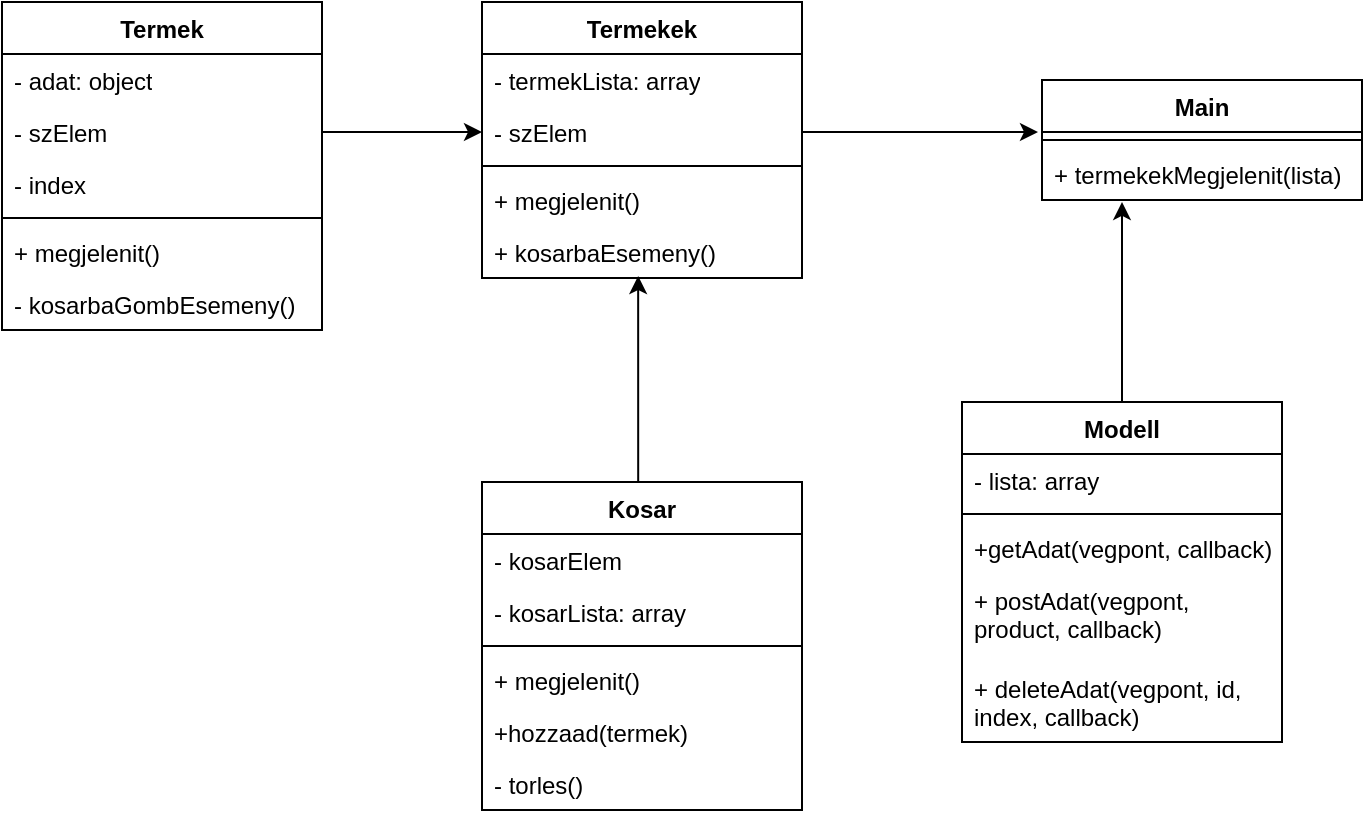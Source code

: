 <mxfile version="27.0.6">
  <diagram name="1 oldal" id="VJlpvJOFNIXGRWjkJtrw">
    <mxGraphModel dx="946" dy="605" grid="1" gridSize="10" guides="1" tooltips="1" connect="1" arrows="1" fold="1" page="1" pageScale="1" pageWidth="827" pageHeight="1169" math="0" shadow="0">
      <root>
        <mxCell id="0" />
        <mxCell id="1" parent="0" />
        <mxCell id="E6LoOCtjbJ5P3lQIgPCc-1" value="Termek" style="swimlane;fontStyle=1;align=center;verticalAlign=top;childLayout=stackLayout;horizontal=1;startSize=26;horizontalStack=0;resizeParent=1;resizeParentMax=0;resizeLast=0;collapsible=1;marginBottom=0;whiteSpace=wrap;html=1;" parent="1" vertex="1">
          <mxGeometry x="80" y="80" width="160" height="164" as="geometry" />
        </mxCell>
        <mxCell id="E6LoOCtjbJ5P3lQIgPCc-2" value="- adat: object" style="text;strokeColor=none;fillColor=none;align=left;verticalAlign=top;spacingLeft=4;spacingRight=4;overflow=hidden;rotatable=0;points=[[0,0.5],[1,0.5]];portConstraint=eastwest;whiteSpace=wrap;html=1;" parent="E6LoOCtjbJ5P3lQIgPCc-1" vertex="1">
          <mxGeometry y="26" width="160" height="26" as="geometry" />
        </mxCell>
        <mxCell id="E6LoOCtjbJ5P3lQIgPCc-5" value="- szElem" style="text;strokeColor=none;fillColor=none;align=left;verticalAlign=top;spacingLeft=4;spacingRight=4;overflow=hidden;rotatable=0;points=[[0,0.5],[1,0.5]];portConstraint=eastwest;whiteSpace=wrap;html=1;" parent="E6LoOCtjbJ5P3lQIgPCc-1" vertex="1">
          <mxGeometry y="52" width="160" height="26" as="geometry" />
        </mxCell>
        <mxCell id="E6LoOCtjbJ5P3lQIgPCc-6" value="- index" style="text;strokeColor=none;fillColor=none;align=left;verticalAlign=top;spacingLeft=4;spacingRight=4;overflow=hidden;rotatable=0;points=[[0,0.5],[1,0.5]];portConstraint=eastwest;whiteSpace=wrap;html=1;" parent="E6LoOCtjbJ5P3lQIgPCc-1" vertex="1">
          <mxGeometry y="78" width="160" height="26" as="geometry" />
        </mxCell>
        <mxCell id="E6LoOCtjbJ5P3lQIgPCc-3" value="" style="line;strokeWidth=1;fillColor=none;align=left;verticalAlign=middle;spacingTop=-1;spacingLeft=3;spacingRight=3;rotatable=0;labelPosition=right;points=[];portConstraint=eastwest;strokeColor=inherit;" parent="E6LoOCtjbJ5P3lQIgPCc-1" vertex="1">
          <mxGeometry y="104" width="160" height="8" as="geometry" />
        </mxCell>
        <mxCell id="E6LoOCtjbJ5P3lQIgPCc-4" value="+ megjelenit()" style="text;strokeColor=none;fillColor=none;align=left;verticalAlign=top;spacingLeft=4;spacingRight=4;overflow=hidden;rotatable=0;points=[[0,0.5],[1,0.5]];portConstraint=eastwest;whiteSpace=wrap;html=1;" parent="E6LoOCtjbJ5P3lQIgPCc-1" vertex="1">
          <mxGeometry y="112" width="160" height="26" as="geometry" />
        </mxCell>
        <mxCell id="E6LoOCtjbJ5P3lQIgPCc-7" value="- kosarbaGombEsemeny()" style="text;strokeColor=none;fillColor=none;align=left;verticalAlign=top;spacingLeft=4;spacingRight=4;overflow=hidden;rotatable=0;points=[[0,0.5],[1,0.5]];portConstraint=eastwest;whiteSpace=wrap;html=1;" parent="E6LoOCtjbJ5P3lQIgPCc-1" vertex="1">
          <mxGeometry y="138" width="160" height="26" as="geometry" />
        </mxCell>
        <mxCell id="E6LoOCtjbJ5P3lQIgPCc-8" value="Termekek" style="swimlane;fontStyle=1;align=center;verticalAlign=top;childLayout=stackLayout;horizontal=1;startSize=26;horizontalStack=0;resizeParent=1;resizeParentMax=0;resizeLast=0;collapsible=1;marginBottom=0;whiteSpace=wrap;html=1;" parent="1" vertex="1">
          <mxGeometry x="320" y="80" width="160" height="138" as="geometry" />
        </mxCell>
        <mxCell id="E6LoOCtjbJ5P3lQIgPCc-9" value="- termekLista: array" style="text;strokeColor=none;fillColor=none;align=left;verticalAlign=top;spacingLeft=4;spacingRight=4;overflow=hidden;rotatable=0;points=[[0,0.5],[1,0.5]];portConstraint=eastwest;whiteSpace=wrap;html=1;" parent="E6LoOCtjbJ5P3lQIgPCc-8" vertex="1">
          <mxGeometry y="26" width="160" height="26" as="geometry" />
        </mxCell>
        <mxCell id="E6LoOCtjbJ5P3lQIgPCc-12" value="- szElem" style="text;strokeColor=none;fillColor=none;align=left;verticalAlign=top;spacingLeft=4;spacingRight=4;overflow=hidden;rotatable=0;points=[[0,0.5],[1,0.5]];portConstraint=eastwest;whiteSpace=wrap;html=1;" parent="E6LoOCtjbJ5P3lQIgPCc-8" vertex="1">
          <mxGeometry y="52" width="160" height="26" as="geometry" />
        </mxCell>
        <mxCell id="E6LoOCtjbJ5P3lQIgPCc-10" value="" style="line;strokeWidth=1;fillColor=none;align=left;verticalAlign=middle;spacingTop=-1;spacingLeft=3;spacingRight=3;rotatable=0;labelPosition=right;points=[];portConstraint=eastwest;strokeColor=inherit;" parent="E6LoOCtjbJ5P3lQIgPCc-8" vertex="1">
          <mxGeometry y="78" width="160" height="8" as="geometry" />
        </mxCell>
        <mxCell id="E6LoOCtjbJ5P3lQIgPCc-11" value="+ megjelenit()" style="text;strokeColor=none;fillColor=none;align=left;verticalAlign=top;spacingLeft=4;spacingRight=4;overflow=hidden;rotatable=0;points=[[0,0.5],[1,0.5]];portConstraint=eastwest;whiteSpace=wrap;html=1;" parent="E6LoOCtjbJ5P3lQIgPCc-8" vertex="1">
          <mxGeometry y="86" width="160" height="26" as="geometry" />
        </mxCell>
        <mxCell id="E6LoOCtjbJ5P3lQIgPCc-13" value="+ kosarbaEsemeny()" style="text;strokeColor=none;fillColor=none;align=left;verticalAlign=top;spacingLeft=4;spacingRight=4;overflow=hidden;rotatable=0;points=[[0,0.5],[1,0.5]];portConstraint=eastwest;whiteSpace=wrap;html=1;" parent="E6LoOCtjbJ5P3lQIgPCc-8" vertex="1">
          <mxGeometry y="112" width="160" height="26" as="geometry" />
        </mxCell>
        <mxCell id="E6LoOCtjbJ5P3lQIgPCc-25" style="edgeStyle=orthogonalEdgeStyle;rounded=0;orthogonalLoop=1;jettySize=auto;html=1;entryX=0.488;entryY=0.962;entryDx=0;entryDy=0;entryPerimeter=0;exitX=0.5;exitY=0;exitDx=0;exitDy=0;" parent="1" source="E6LoOCtjbJ5P3lQIgPCc-14" target="E6LoOCtjbJ5P3lQIgPCc-13" edge="1">
          <mxGeometry relative="1" as="geometry">
            <mxPoint x="440" y="230" as="targetPoint" />
            <Array as="points">
              <mxPoint x="398" y="320" />
            </Array>
          </mxGeometry>
        </mxCell>
        <mxCell id="E6LoOCtjbJ5P3lQIgPCc-14" value="Kosar" style="swimlane;fontStyle=1;align=center;verticalAlign=top;childLayout=stackLayout;horizontal=1;startSize=26;horizontalStack=0;resizeParent=1;resizeParentMax=0;resizeLast=0;collapsible=1;marginBottom=0;whiteSpace=wrap;html=1;" parent="1" vertex="1">
          <mxGeometry x="320" y="320" width="160" height="164" as="geometry" />
        </mxCell>
        <mxCell id="VBHicPYiIK0YhHHn-dVK-2" value="- kosarElem" style="text;strokeColor=none;fillColor=none;align=left;verticalAlign=top;spacingLeft=4;spacingRight=4;overflow=hidden;rotatable=0;points=[[0,0.5],[1,0.5]];portConstraint=eastwest;whiteSpace=wrap;html=1;" vertex="1" parent="E6LoOCtjbJ5P3lQIgPCc-14">
          <mxGeometry y="26" width="160" height="26" as="geometry" />
        </mxCell>
        <mxCell id="E6LoOCtjbJ5P3lQIgPCc-15" value="- kosarLista: array" style="text;strokeColor=none;fillColor=none;align=left;verticalAlign=top;spacingLeft=4;spacingRight=4;overflow=hidden;rotatable=0;points=[[0,0.5],[1,0.5]];portConstraint=eastwest;whiteSpace=wrap;html=1;" parent="E6LoOCtjbJ5P3lQIgPCc-14" vertex="1">
          <mxGeometry y="52" width="160" height="26" as="geometry" />
        </mxCell>
        <mxCell id="E6LoOCtjbJ5P3lQIgPCc-16" value="" style="line;strokeWidth=1;fillColor=none;align=left;verticalAlign=middle;spacingTop=-1;spacingLeft=3;spacingRight=3;rotatable=0;labelPosition=right;points=[];portConstraint=eastwest;strokeColor=inherit;" parent="E6LoOCtjbJ5P3lQIgPCc-14" vertex="1">
          <mxGeometry y="78" width="160" height="8" as="geometry" />
        </mxCell>
        <mxCell id="E6LoOCtjbJ5P3lQIgPCc-17" value="+ megjelenit()" style="text;strokeColor=none;fillColor=none;align=left;verticalAlign=top;spacingLeft=4;spacingRight=4;overflow=hidden;rotatable=0;points=[[0,0.5],[1,0.5]];portConstraint=eastwest;whiteSpace=wrap;html=1;" parent="E6LoOCtjbJ5P3lQIgPCc-14" vertex="1">
          <mxGeometry y="86" width="160" height="26" as="geometry" />
        </mxCell>
        <mxCell id="E6LoOCtjbJ5P3lQIgPCc-18" value="+hozzaad(termek)" style="text;strokeColor=none;fillColor=none;align=left;verticalAlign=top;spacingLeft=4;spacingRight=4;overflow=hidden;rotatable=0;points=[[0,0.5],[1,0.5]];portConstraint=eastwest;whiteSpace=wrap;html=1;" parent="E6LoOCtjbJ5P3lQIgPCc-14" vertex="1">
          <mxGeometry y="112" width="160" height="26" as="geometry" />
        </mxCell>
        <mxCell id="E6LoOCtjbJ5P3lQIgPCc-19" value="- torles()" style="text;strokeColor=none;fillColor=none;align=left;verticalAlign=top;spacingLeft=4;spacingRight=4;overflow=hidden;rotatable=0;points=[[0,0.5],[1,0.5]];portConstraint=eastwest;whiteSpace=wrap;html=1;" parent="E6LoOCtjbJ5P3lQIgPCc-14" vertex="1">
          <mxGeometry y="138" width="160" height="26" as="geometry" />
        </mxCell>
        <mxCell id="E6LoOCtjbJ5P3lQIgPCc-24" style="edgeStyle=orthogonalEdgeStyle;rounded=0;orthogonalLoop=1;jettySize=auto;html=1;entryX=0;entryY=0.5;entryDx=0;entryDy=0;" parent="1" source="E6LoOCtjbJ5P3lQIgPCc-5" target="E6LoOCtjbJ5P3lQIgPCc-12" edge="1">
          <mxGeometry relative="1" as="geometry">
            <mxPoint x="300" y="150" as="targetPoint" />
          </mxGeometry>
        </mxCell>
        <mxCell id="jVrpb3Df2ThjTEOdEv5h-1" value="Modell" style="swimlane;fontStyle=1;align=center;verticalAlign=top;childLayout=stackLayout;horizontal=1;startSize=26;horizontalStack=0;resizeParent=1;resizeParentMax=0;resizeLast=0;collapsible=1;marginBottom=0;whiteSpace=wrap;html=1;" parent="1" vertex="1">
          <mxGeometry x="560" y="280" width="160" height="170" as="geometry" />
        </mxCell>
        <mxCell id="jVrpb3Df2ThjTEOdEv5h-2" value="- lista: array" style="text;strokeColor=none;fillColor=none;align=left;verticalAlign=top;spacingLeft=4;spacingRight=4;overflow=hidden;rotatable=0;points=[[0,0.5],[1,0.5]];portConstraint=eastwest;whiteSpace=wrap;html=1;" parent="jVrpb3Df2ThjTEOdEv5h-1" vertex="1">
          <mxGeometry y="26" width="160" height="26" as="geometry" />
        </mxCell>
        <mxCell id="jVrpb3Df2ThjTEOdEv5h-3" value="" style="line;strokeWidth=1;fillColor=none;align=left;verticalAlign=middle;spacingTop=-1;spacingLeft=3;spacingRight=3;rotatable=0;labelPosition=right;points=[];portConstraint=eastwest;strokeColor=inherit;" parent="jVrpb3Df2ThjTEOdEv5h-1" vertex="1">
          <mxGeometry y="52" width="160" height="8" as="geometry" />
        </mxCell>
        <mxCell id="jVrpb3Df2ThjTEOdEv5h-4" value="+getAdat(vegpont, callback)" style="text;strokeColor=none;fillColor=none;align=left;verticalAlign=top;spacingLeft=4;spacingRight=4;overflow=hidden;rotatable=0;points=[[0,0.5],[1,0.5]];portConstraint=eastwest;whiteSpace=wrap;html=1;" parent="jVrpb3Df2ThjTEOdEv5h-1" vertex="1">
          <mxGeometry y="60" width="160" height="26" as="geometry" />
        </mxCell>
        <mxCell id="GEJTl33YbPeTtR1noPUc-2" value="+ postAdat(vegpont, product, callback)" style="text;strokeColor=none;fillColor=none;align=left;verticalAlign=top;spacingLeft=4;spacingRight=4;overflow=hidden;rotatable=0;points=[[0,0.5],[1,0.5]];portConstraint=eastwest;whiteSpace=wrap;html=1;" parent="jVrpb3Df2ThjTEOdEv5h-1" vertex="1">
          <mxGeometry y="86" width="160" height="44" as="geometry" />
        </mxCell>
        <mxCell id="GEJTl33YbPeTtR1noPUc-3" value="+ deleteAdat(vegpont, id, index, callback)" style="text;strokeColor=none;fillColor=none;align=left;verticalAlign=top;spacingLeft=4;spacingRight=4;overflow=hidden;rotatable=0;points=[[0,0.5],[1,0.5]];portConstraint=eastwest;whiteSpace=wrap;html=1;" parent="jVrpb3Df2ThjTEOdEv5h-1" vertex="1">
          <mxGeometry y="130" width="160" height="40" as="geometry" />
        </mxCell>
        <mxCell id="GEJTl33YbPeTtR1noPUc-5" value="Main" style="swimlane;fontStyle=1;align=center;verticalAlign=top;childLayout=stackLayout;horizontal=1;startSize=26;horizontalStack=0;resizeParent=1;resizeParentMax=0;resizeLast=0;collapsible=1;marginBottom=0;whiteSpace=wrap;html=1;" parent="1" vertex="1">
          <mxGeometry x="600" y="119" width="160" height="60" as="geometry" />
        </mxCell>
        <mxCell id="GEJTl33YbPeTtR1noPUc-7" value="" style="line;strokeWidth=1;fillColor=none;align=left;verticalAlign=middle;spacingTop=-1;spacingLeft=3;spacingRight=3;rotatable=0;labelPosition=right;points=[];portConstraint=eastwest;strokeColor=inherit;" parent="GEJTl33YbPeTtR1noPUc-5" vertex="1">
          <mxGeometry y="26" width="160" height="8" as="geometry" />
        </mxCell>
        <mxCell id="GEJTl33YbPeTtR1noPUc-8" value="+ termekekMegjelenit(lista)" style="text;strokeColor=none;fillColor=none;align=left;verticalAlign=top;spacingLeft=4;spacingRight=4;overflow=hidden;rotatable=0;points=[[0,0.5],[1,0.5]];portConstraint=eastwest;whiteSpace=wrap;html=1;" parent="GEJTl33YbPeTtR1noPUc-5" vertex="1">
          <mxGeometry y="34" width="160" height="26" as="geometry" />
        </mxCell>
        <mxCell id="GEJTl33YbPeTtR1noPUc-11" style="edgeStyle=orthogonalEdgeStyle;rounded=0;orthogonalLoop=1;jettySize=auto;html=1;" parent="1" source="E6LoOCtjbJ5P3lQIgPCc-12" edge="1">
          <mxGeometry relative="1" as="geometry">
            <mxPoint x="598" y="145" as="targetPoint" />
          </mxGeometry>
        </mxCell>
        <mxCell id="GEJTl33YbPeTtR1noPUc-12" style="edgeStyle=orthogonalEdgeStyle;rounded=0;orthogonalLoop=1;jettySize=auto;html=1;entryX=0.25;entryY=1.038;entryDx=0;entryDy=0;entryPerimeter=0;" parent="1" source="jVrpb3Df2ThjTEOdEv5h-1" target="GEJTl33YbPeTtR1noPUc-8" edge="1">
          <mxGeometry relative="1" as="geometry" />
        </mxCell>
      </root>
    </mxGraphModel>
  </diagram>
</mxfile>
